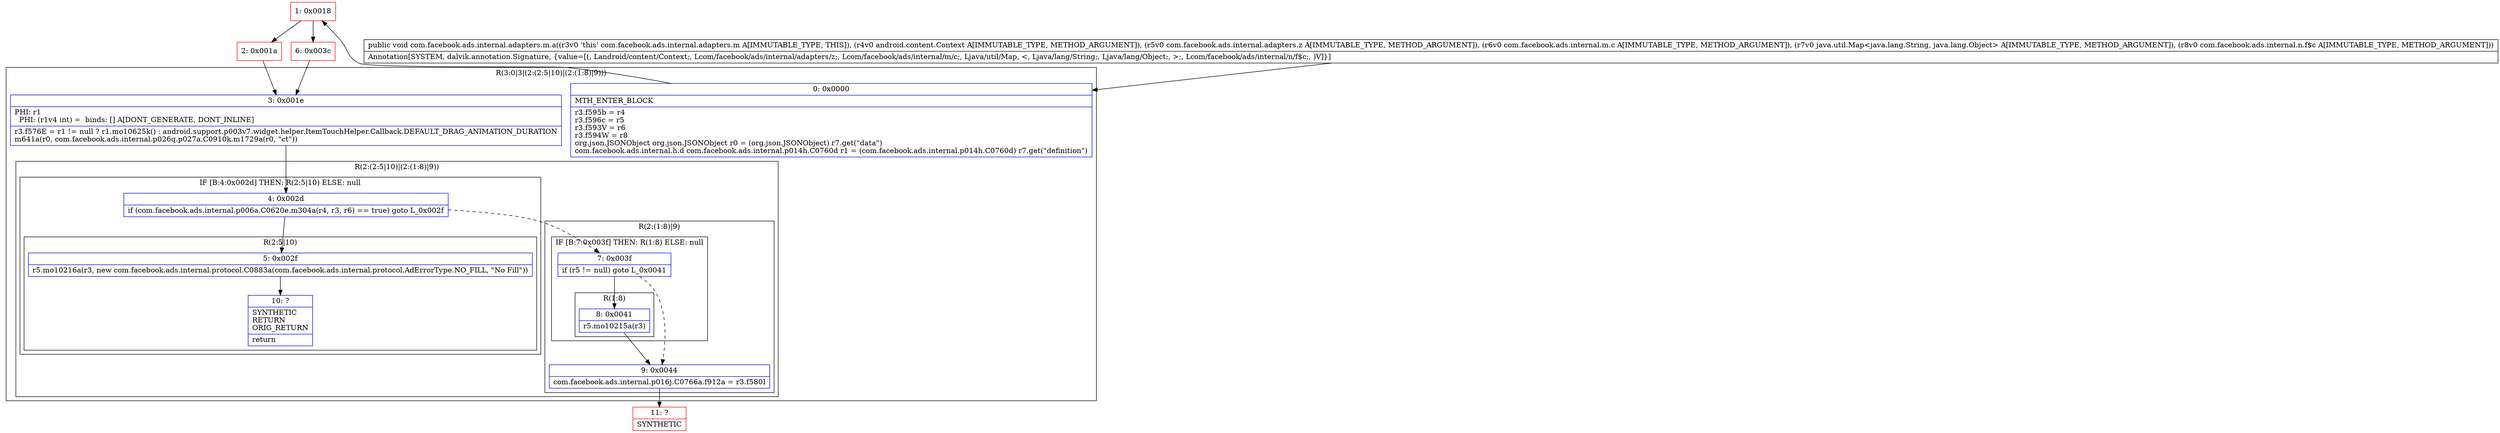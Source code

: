 digraph "CFG forcom.facebook.ads.internal.adapters.m.a(Landroid\/content\/Context;Lcom\/facebook\/ads\/internal\/adapters\/z;Lcom\/facebook\/ads\/internal\/m\/c;Ljava\/util\/Map;Lcom\/facebook\/ads\/internal\/n\/f$c;)V" {
subgraph cluster_Region_1470448868 {
label = "R(3:0|3|(2:(2:5|10)|(2:(1:8)|9)))";
node [shape=record,color=blue];
Node_0 [shape=record,label="{0\:\ 0x0000|MTH_ENTER_BLOCK\l|r3.f595b = r4\lr3.f596c = r5\lr3.f593V = r6\lr3.f594W = r8\lorg.json.JSONObject org.json.JSONObject r0 = (org.json.JSONObject) r7.get(\"data\")\lcom.facebook.ads.internal.h.d com.facebook.ads.internal.p014h.C0760d r1 = (com.facebook.ads.internal.p014h.C0760d) r7.get(\"definition\")\l}"];
Node_3 [shape=record,label="{3\:\ 0x001e|PHI: r1 \l  PHI: (r1v4 int) =  binds: [] A[DONT_GENERATE, DONT_INLINE]\l|r3.f576E = r1 != null ? r1.mo10625k() : android.support.p003v7.widget.helper.ItemTouchHelper.Callback.DEFAULT_DRAG_ANIMATION_DURATION\lm641a(r0, com.facebook.ads.internal.p026q.p027a.C0910k.m1729a(r0, \"ct\"))\l}"];
subgraph cluster_Region_2055737299 {
label = "R(2:(2:5|10)|(2:(1:8)|9))";
node [shape=record,color=blue];
subgraph cluster_IfRegion_1462293581 {
label = "IF [B:4:0x002d] THEN: R(2:5|10) ELSE: null";
node [shape=record,color=blue];
Node_4 [shape=record,label="{4\:\ 0x002d|if (com.facebook.ads.internal.p006a.C0620e.m304a(r4, r3, r6) == true) goto L_0x002f\l}"];
subgraph cluster_Region_1971488475 {
label = "R(2:5|10)";
node [shape=record,color=blue];
Node_5 [shape=record,label="{5\:\ 0x002f|r5.mo10216a(r3, new com.facebook.ads.internal.protocol.C0883a(com.facebook.ads.internal.protocol.AdErrorType.NO_FILL, \"No Fill\"))\l}"];
Node_10 [shape=record,label="{10\:\ ?|SYNTHETIC\lRETURN\lORIG_RETURN\l|return\l}"];
}
}
subgraph cluster_Region_110324081 {
label = "R(2:(1:8)|9)";
node [shape=record,color=blue];
subgraph cluster_IfRegion_1021249767 {
label = "IF [B:7:0x003f] THEN: R(1:8) ELSE: null";
node [shape=record,color=blue];
Node_7 [shape=record,label="{7\:\ 0x003f|if (r5 != null) goto L_0x0041\l}"];
subgraph cluster_Region_767830413 {
label = "R(1:8)";
node [shape=record,color=blue];
Node_8 [shape=record,label="{8\:\ 0x0041|r5.mo10215a(r3)\l}"];
}
}
Node_9 [shape=record,label="{9\:\ 0x0044|com.facebook.ads.internal.p016j.C0766a.f912a = r3.f580I\l}"];
}
}
}
Node_1 [shape=record,color=red,label="{1\:\ 0x0018}"];
Node_2 [shape=record,color=red,label="{2\:\ 0x001a}"];
Node_6 [shape=record,color=red,label="{6\:\ 0x003c}"];
Node_11 [shape=record,color=red,label="{11\:\ ?|SYNTHETIC\l}"];
MethodNode[shape=record,label="{public void com.facebook.ads.internal.adapters.m.a((r3v0 'this' com.facebook.ads.internal.adapters.m A[IMMUTABLE_TYPE, THIS]), (r4v0 android.content.Context A[IMMUTABLE_TYPE, METHOD_ARGUMENT]), (r5v0 com.facebook.ads.internal.adapters.z A[IMMUTABLE_TYPE, METHOD_ARGUMENT]), (r6v0 com.facebook.ads.internal.m.c A[IMMUTABLE_TYPE, METHOD_ARGUMENT]), (r7v0 java.util.Map\<java.lang.String, java.lang.Object\> A[IMMUTABLE_TYPE, METHOD_ARGUMENT]), (r8v0 com.facebook.ads.internal.n.f$c A[IMMUTABLE_TYPE, METHOD_ARGUMENT]))  | Annotation[SYSTEM, dalvik.annotation.Signature, \{value=[(, Landroid\/content\/Context;, Lcom\/facebook\/ads\/internal\/adapters\/z;, Lcom\/facebook\/ads\/internal\/m\/c;, Ljava\/util\/Map, \<, Ljava\/lang\/String;, Ljava\/lang\/Object;, \>;, Lcom\/facebook\/ads\/internal\/n\/f$c;, )V]\}]\l}"];
MethodNode -> Node_0;
Node_0 -> Node_1;
Node_3 -> Node_4;
Node_4 -> Node_5;
Node_4 -> Node_7[style=dashed];
Node_5 -> Node_10;
Node_7 -> Node_8;
Node_7 -> Node_9[style=dashed];
Node_8 -> Node_9;
Node_9 -> Node_11;
Node_1 -> Node_2;
Node_1 -> Node_6;
Node_2 -> Node_3;
Node_6 -> Node_3;
}

